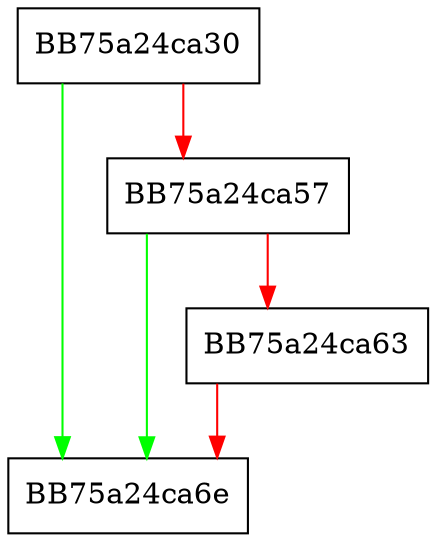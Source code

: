 digraph FindNext {
  node [shape="box"];
  graph [splines=ortho];
  BB75a24ca30 -> BB75a24ca6e [color="green"];
  BB75a24ca30 -> BB75a24ca57 [color="red"];
  BB75a24ca57 -> BB75a24ca6e [color="green"];
  BB75a24ca57 -> BB75a24ca63 [color="red"];
  BB75a24ca63 -> BB75a24ca6e [color="red"];
}